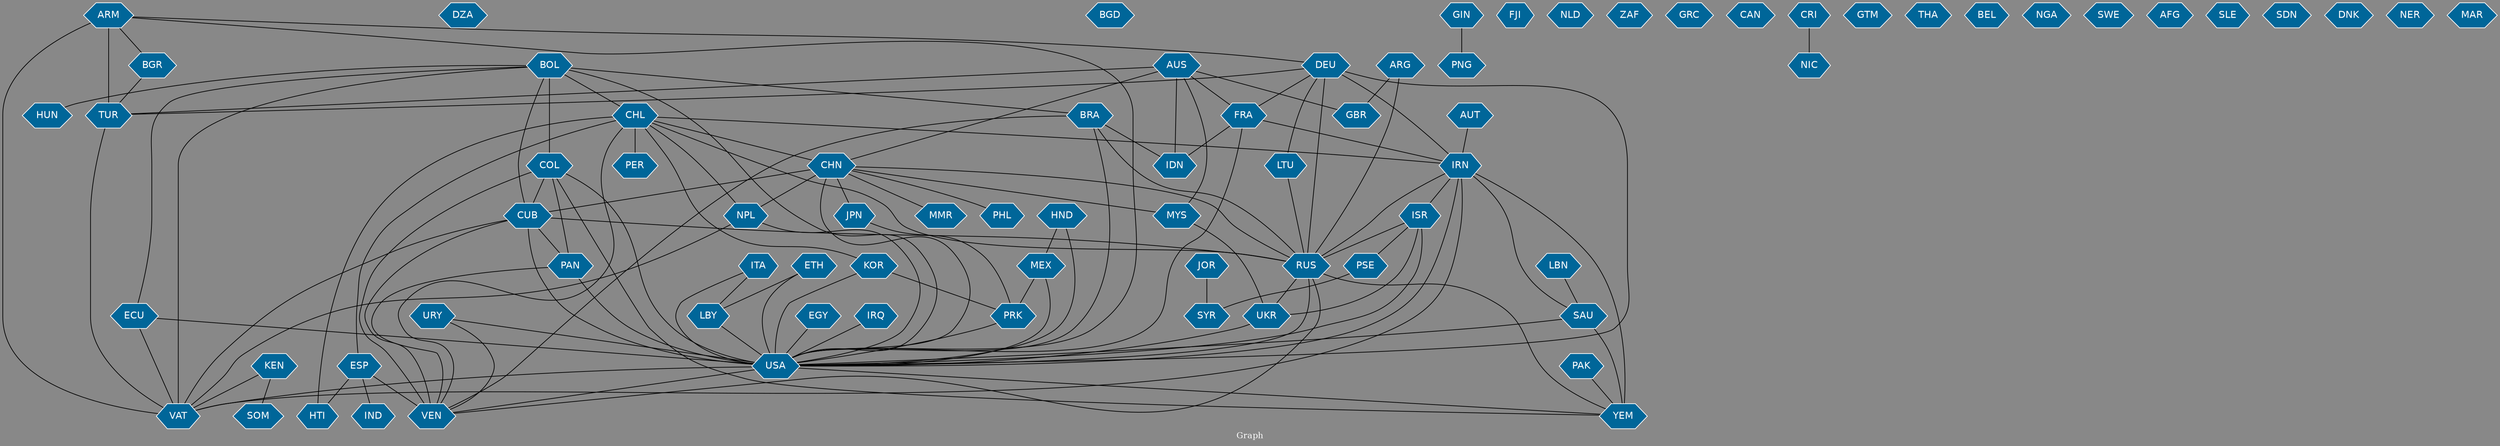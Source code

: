 // Countries together in item graph
graph {
	graph [bgcolor="#888888" fontcolor=white fontsize=12 label="Graph" outputorder=edgesfirst overlap=prism]
	node [color=white fillcolor="#006699" fontcolor=white fontname=Helvetica shape=hexagon style=filled]
	edge [arrowhead=open color=black fontcolor=white fontname=Courier fontsize=12]
		ISR [label=ISR]
		PSE [label=PSE]
		BOL [label=BOL]
		CHN [label=CHN]
		ITA [label=ITA]
		VAT [label=VAT]
		USA [label=USA]
		UKR [label=UKR]
		CHL [label=CHL]
		HTI [label=HTI]
		CUB [label=CUB]
		NPL [label=NPL]
		ARG [label=ARG]
		DZA [label=DZA]
		BRA [label=BRA]
		FRA [label=FRA]
		YEM [label=YEM]
		IRN [label=IRN]
		BGD [label=BGD]
		DEU [label=DEU]
		ESP [label=ESP]
		RUS [label=RUS]
		KOR [label=KOR]
		SAU [label=SAU]
		COL [label=COL]
		KEN [label=KEN]
		GIN [label=GIN]
		PNG [label=PNG]
		AUS [label=AUS]
		SYR [label=SYR]
		VEN [label=VEN]
		ARM [label=ARM]
		IND [label=IND]
		TUR [label=TUR]
		ECU [label=ECU]
		FJI [label=FJI]
		IDN [label=IDN]
		LBY [label=LBY]
		ETH [label=ETH]
		SOM [label=SOM]
		NLD [label=NLD]
		GBR [label=GBR]
		PAN [label=PAN]
		EGY [label=EGY]
		ZAF [label=ZAF]
		URY [label=URY]
		HND [label=HND]
		GRC [label=GRC]
		PRK [label=PRK]
		PER [label=PER]
		MYS [label=MYS]
		MEX [label=MEX]
		PAK [label=PAK]
		CAN [label=CAN]
		JPN [label=JPN]
		CRI [label=CRI]
		GTM [label=GTM]
		THA [label=THA]
		BEL [label=BEL]
		NGA [label=NGA]
		SWE [label=SWE]
		AFG [label=AFG]
		AUT [label=AUT]
		IRQ [label=IRQ]
		SLE [label=SLE]
		MMR [label=MMR]
		NIC [label=NIC]
		SDN [label=SDN]
		DNK [label=DNK]
		NER [label=NER]
		HUN [label=HUN]
		JOR [label=JOR]
		BGR [label=BGR]
		PHL [label=PHL]
		LTU [label=LTU]
		MAR [label=MAR]
		LBN [label=LBN]
			FRA -- IDN [weight=3]
			ESP -- IND [weight=1]
			USA -- VAT [weight=2]
			CUB -- PAN [weight=5]
			ETH -- LBY [weight=1]
			CHN -- NPL [weight=2]
			FRA -- IRN [weight=1]
			BOL -- ECU [weight=2]
			SAU -- YEM [weight=4]
			BRA -- RUS [weight=1]
			URY -- USA [weight=3]
			ARM -- TUR [weight=4]
			ARG -- RUS [weight=2]
			TUR -- VAT [weight=2]
			AUS -- FRA [weight=1]
			IRN -- ISR [weight=6]
			LBY -- USA [weight=1]
			CHL -- IRN [weight=1]
			JOR -- SYR [weight=1]
			USA -- YEM [weight=2]
			AUT -- IRN [weight=1]
			LTU -- RUS [weight=1]
			PRK -- USA [weight=2]
			BOL -- CUB [weight=1]
			ECU -- USA [weight=1]
			PAK -- YEM [weight=1]
			ARM -- DEU [weight=1]
			URY -- VEN [weight=1]
			MEX -- PRK [weight=1]
			CUB -- RUS [weight=1]
			CHL -- PER [weight=1]
			KOR -- PRK [weight=1]
			DEU -- RUS [weight=1]
			COL -- CUB [weight=1]
			KOR -- USA [weight=5]
			CHN -- USA [weight=4]
			BOL -- COL [weight=2]
			KEN -- VAT [weight=1]
			ESP -- HTI [weight=1]
			COL -- VEN [weight=1]
			COL -- YEM [weight=1]
			JPN -- PRK [weight=1]
			EGY -- USA [weight=1]
			CHL -- CHN [weight=1]
			CHL -- ESP [weight=1]
			CHN -- JPN [weight=1]
			UKR -- USA [weight=4]
			ISR -- USA [weight=2]
			HND -- MEX [weight=1]
			CUB -- VAT [weight=3]
			KEN -- SOM [weight=2]
			ARM -- VAT [weight=3]
			MYS -- UKR [weight=2]
			BOL -- VAT [weight=7]
			PAN -- VEN [weight=1]
			AUS -- IDN [weight=2]
			BOL -- USA [weight=3]
			CHN -- CUB [weight=2]
			ECU -- VAT [weight=2]
			AUS -- GBR [weight=2]
			IRN -- VAT [weight=1]
			IRN -- RUS [weight=3]
			FRA -- USA [weight=1]
			GIN -- PNG [weight=2]
			ISR -- PSE [weight=6]
			HND -- USA [weight=2]
			BGR -- TUR [weight=1]
			CHL -- NPL [weight=6]
			AUS -- MYS [weight=1]
			ESP -- VEN [weight=9]
			CHL -- VEN [weight=1]
			CHN -- MMR [weight=1]
			MEX -- USA [weight=3]
			CHL -- KOR [weight=2]
			COL -- PAN [weight=1]
			CHN -- PHL [weight=1]
			RUS -- UKR [weight=4]
			ITA -- USA [weight=2]
			CHN -- MYS [weight=1]
			IRN -- USA [weight=13]
			BOL -- HUN [weight=1]
			IRN -- SAU [weight=2]
			DEU -- LTU [weight=1]
			CHL -- RUS [weight=1]
			ISR -- UKR [weight=1]
			BRA -- USA [weight=1]
			ISR -- RUS [weight=2]
			CUB -- VEN [weight=3]
			DEU -- IRN [weight=1]
			ARM -- BGR [weight=1]
			RUS -- VEN [weight=1]
			BOL -- BRA [weight=1]
			ITA -- LBY [weight=2]
			ETH -- USA [weight=1]
			NPL -- VAT [weight=1]
			PSE -- SYR [weight=2]
			IRN -- YEM [weight=3]
			IRQ -- USA [weight=2]
			ARG -- GBR [weight=1]
			BRA -- IDN [weight=3]
			DEU -- FRA [weight=1]
			DEU -- TUR [weight=1]
			AUS -- TUR [weight=3]
			ARM -- USA [weight=1]
			CHN -- RUS [weight=2]
			RUS -- USA [weight=4]
			DEU -- USA [weight=4]
			USA -- VEN [weight=6]
			CUB -- USA [weight=29]
			LBN -- SAU [weight=1]
			BRA -- VEN [weight=1]
			PAN -- USA [weight=4]
			COL -- USA [weight=2]
			BOL -- CHL [weight=8]
			CHL -- HTI [weight=1]
			RUS -- YEM [weight=1]
			AUS -- CHN [weight=1]
			NPL -- USA [weight=3]
			CRI -- NIC [weight=2]
			SAU -- USA [weight=1]
}
